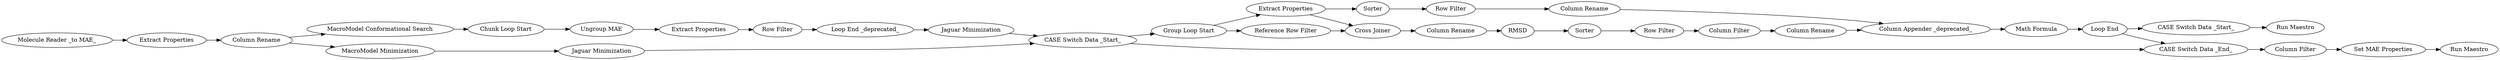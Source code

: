 digraph {
	15381 -> 15385
	15337 -> 15384
	15356 -> 467
	15382 -> 15383
	15347 -> 15344
	38 -> 15393
	15391 -> 15337
	15354 -> 15346
	15350 -> 15351
	15351 -> 15349
	15357 -> 15354
	15383 -> 15376
	15346 -> 475
	15391 -> 15326
	15389 -> 15390
	475 -> 477
	15345 -> 15357
	15364 -> 15343
	15355 -> 38
	15376 -> 15343
	15326 -> 15364
	15390 -> 15391
	15349 -> 15356
	15350 -> 15347
	471 -> 478
	477 -> 468
	475 -> 15355
	15393 -> 15388
	15353 -> 471
	15343 -> 15355
	15343 -> 15350
	15344 -> 15345
	15347 -> 15349
	478 -> 15354
	15385 -> 15382
	15352 -> 15353
	15384 -> 15381
	467 -> 15352
	15351 [label="Reference Row Filter"]
	15345 [label="Row Filter"]
	15343 [label="CASE Switch Data _Start_"]
	15350 [label="Group Loop Start"]
	471 [label="Column Filter"]
	15356 [label="Column Rename"]
	15352 [label=Sorter]
	15388 [label="Run Maestro"]
	15347 [label="Extract Properties"]
	15355 [label="CASE Switch Data _End_"]
	15326 [label="MacroModel Minimization"]
	467 [label=RMSD]
	15393 [label="Set MAE Properties"]
	15376 [label="Jaguar Minimization"]
	15385 [label="Extract Properties"]
	15344 [label=Sorter]
	15354 [label="Column Appender _deprecated_"]
	15390 [label="Extract Properties"]
	15349 [label="Cross Joiner"]
	15383 [label="Loop End _deprecated_"]
	468 [label="Run Maestro"]
	15346 [label="Math Formula"]
	15353 [label="Row Filter"]
	15384 [label="Chunk Loop Start"]
	15381 [label="Ungroup MAE"]
	478 [label="Column Rename"]
	15337 [label="MacroModel Conformational Search"]
	38 [label="Column Filter"]
	15364 [label="Jaguar Minimization"]
	15357 [label="Column Rename"]
	15389 [label="Molecule Reader _to MAE_"]
	475 [label="Loop End"]
	477 [label="CASE Switch Data _Start_"]
	15382 [label="Row Filter"]
	15391 [label="Column Rename"]
	rankdir=LR
}
